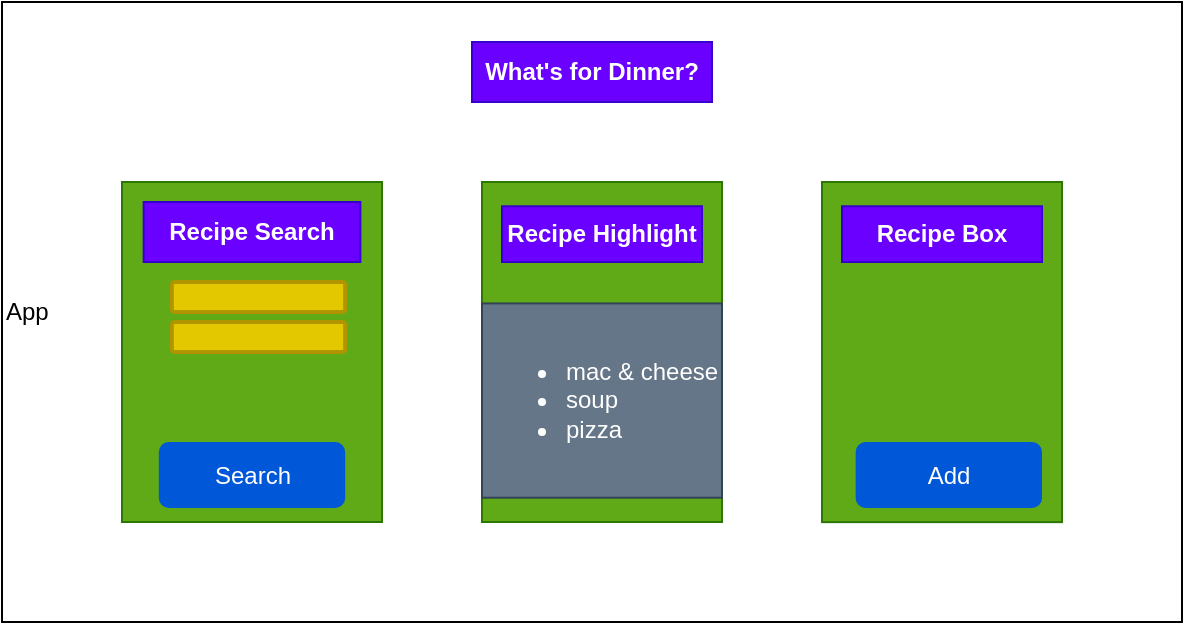 <mxfile>
    <diagram id="v1e7NxSWRQVJLnWdrrE5" name="Page-1">
        <mxGraphModel dx="924" dy="432" grid="1" gridSize="10" guides="1" tooltips="1" connect="1" arrows="1" fold="1" page="0" pageScale="1" pageWidth="850" pageHeight="1100" math="0" shadow="0">
            <root>
                <mxCell id="0"/>
                <mxCell id="1" parent="0"/>
                <mxCell id="5" value="" style="rounded=0;whiteSpace=wrap;html=1;fillColor=#60a917;gradientDirection=north;fontColor=#ffffff;strokeColor=#2D7600;" vertex="1" parent="1">
                    <mxGeometry x="100" y="110" width="130" height="140" as="geometry"/>
                </mxCell>
                <mxCell id="2" value="App" style="rounded=0;whiteSpace=wrap;html=1;align=left;" vertex="1" parent="1">
                    <mxGeometry x="40" y="20" width="590" height="310" as="geometry"/>
                </mxCell>
                <mxCell id="3" value="&lt;b&gt;What's for Dinner?&lt;/b&gt;" style="rounded=0;whiteSpace=wrap;html=1;fillColor=#6a00ff;fontColor=#ffffff;strokeColor=#3700CC;" vertex="1" parent="1">
                    <mxGeometry x="275" y="40" width="120" height="30" as="geometry"/>
                </mxCell>
                <mxCell id="14" value="" style="group;fillColor=none;gradientColor=default;" vertex="1" connectable="0" parent="1">
                    <mxGeometry x="280" y="110" width="120" height="170" as="geometry"/>
                </mxCell>
                <mxCell id="4" value="" style="rounded=0;whiteSpace=wrap;html=1;fillColor=#60a917;fontColor=#ffffff;strokeColor=#2D7600;" vertex="1" parent="14">
                    <mxGeometry width="120" height="170" as="geometry"/>
                </mxCell>
                <mxCell id="11" value="&lt;ul&gt;&lt;li&gt;mac &amp;amp; cheese&lt;/li&gt;&lt;li&gt;soup&lt;/li&gt;&lt;li&gt;pizza&lt;/li&gt;&lt;/ul&gt;" style="text;html=1;whiteSpace=wrap;verticalAlign=middle;overflow=hidden;fillColor=#647687;fontColor=#ffffff;strokeColor=#314354;" vertex="1" parent="14">
                    <mxGeometry y="60.714" width="120" height="97.143" as="geometry"/>
                </mxCell>
                <mxCell id="7" value="&lt;b&gt;Recipe Highlight&lt;/b&gt;" style="rounded=0;whiteSpace=wrap;html=1;fillColor=#6a00ff;fontColor=#ffffff;strokeColor=#3700CC;" vertex="1" parent="14">
                    <mxGeometry x="10" y="12.14" width="100" height="27.86" as="geometry"/>
                </mxCell>
                <mxCell id="20" value="" style="group;fillColor=#60a917;fontColor=#ffffff;strokeColor=#2D7600;container=0;" vertex="1" connectable="0" parent="1">
                    <mxGeometry x="100" y="110" width="130" height="170" as="geometry"/>
                </mxCell>
                <mxCell id="15" value="" style="rounded=0;whiteSpace=wrap;html=1;fillColor=#60a917;gradientDirection=east;fontColor=#ffffff;strokeColor=#2D7600;container=1;" vertex="1" parent="1">
                    <mxGeometry x="450" y="110" width="120" height="170.07" as="geometry"/>
                </mxCell>
                <mxCell id="16" value="&lt;b&gt;Recipe Box&lt;/b&gt;" style="rounded=0;whiteSpace=wrap;html=1;fillColor=#6a00ff;fontColor=#ffffff;strokeColor=#3700CC;" vertex="1" parent="15">
                    <mxGeometry x="10" y="12.14" width="100" height="27.86" as="geometry"/>
                </mxCell>
                <mxCell id="41" value="Add" style="rounded=1;fillColor=#0057D8;strokeColor=none;html=1;fontColor=#ffffff;align=center;verticalAlign=middle;fontStyle=0;fontSize=12;sketch=0;container=1;" vertex="1" parent="15">
                    <mxGeometry x="16.837" y="130" width="93.167" height="33" as="geometry"/>
                </mxCell>
                <mxCell id="6" value="&lt;b&gt;Recipe Search&lt;/b&gt;" style="rounded=0;whiteSpace=wrap;html=1;fillColor=#6a00ff;fontColor=#ffffff;strokeColor=#3700CC;" vertex="1" parent="1">
                    <mxGeometry x="110.833" y="120" width="108.333" height="30" as="geometry"/>
                </mxCell>
                <mxCell id="23" value="" style="rounded=1;arcSize=9;align=left;spacingLeft=5;strokeColor=#B09500;html=1;strokeWidth=2;fontSize=12;fillColor=#e3c800;gradientDirection=north;fontColor=#000000;" vertex="1" parent="1">
                    <mxGeometry x="124.917" y="180" width="86.667" height="15" as="geometry"/>
                </mxCell>
                <mxCell id="21" value="Search" style="rounded=1;fillColor=#0057D8;strokeColor=none;html=1;fontColor=#ffffff;align=center;verticalAlign=middle;fontStyle=0;fontSize=12;sketch=0;container=1;" vertex="1" parent="1">
                    <mxGeometry x="118.417" y="240" width="93.167" height="33" as="geometry"/>
                </mxCell>
                <mxCell id="24" value="" style="rounded=1;arcSize=9;align=left;spacingLeft=5;strokeColor=#B09500;html=1;strokeWidth=2;fontSize=12;fillColor=#e3c800;gradientDirection=north;fontColor=#000000;" vertex="1" parent="1">
                    <mxGeometry x="124.917" y="160" width="86.667" height="15" as="geometry"/>
                </mxCell>
            </root>
        </mxGraphModel>
    </diagram>
</mxfile>